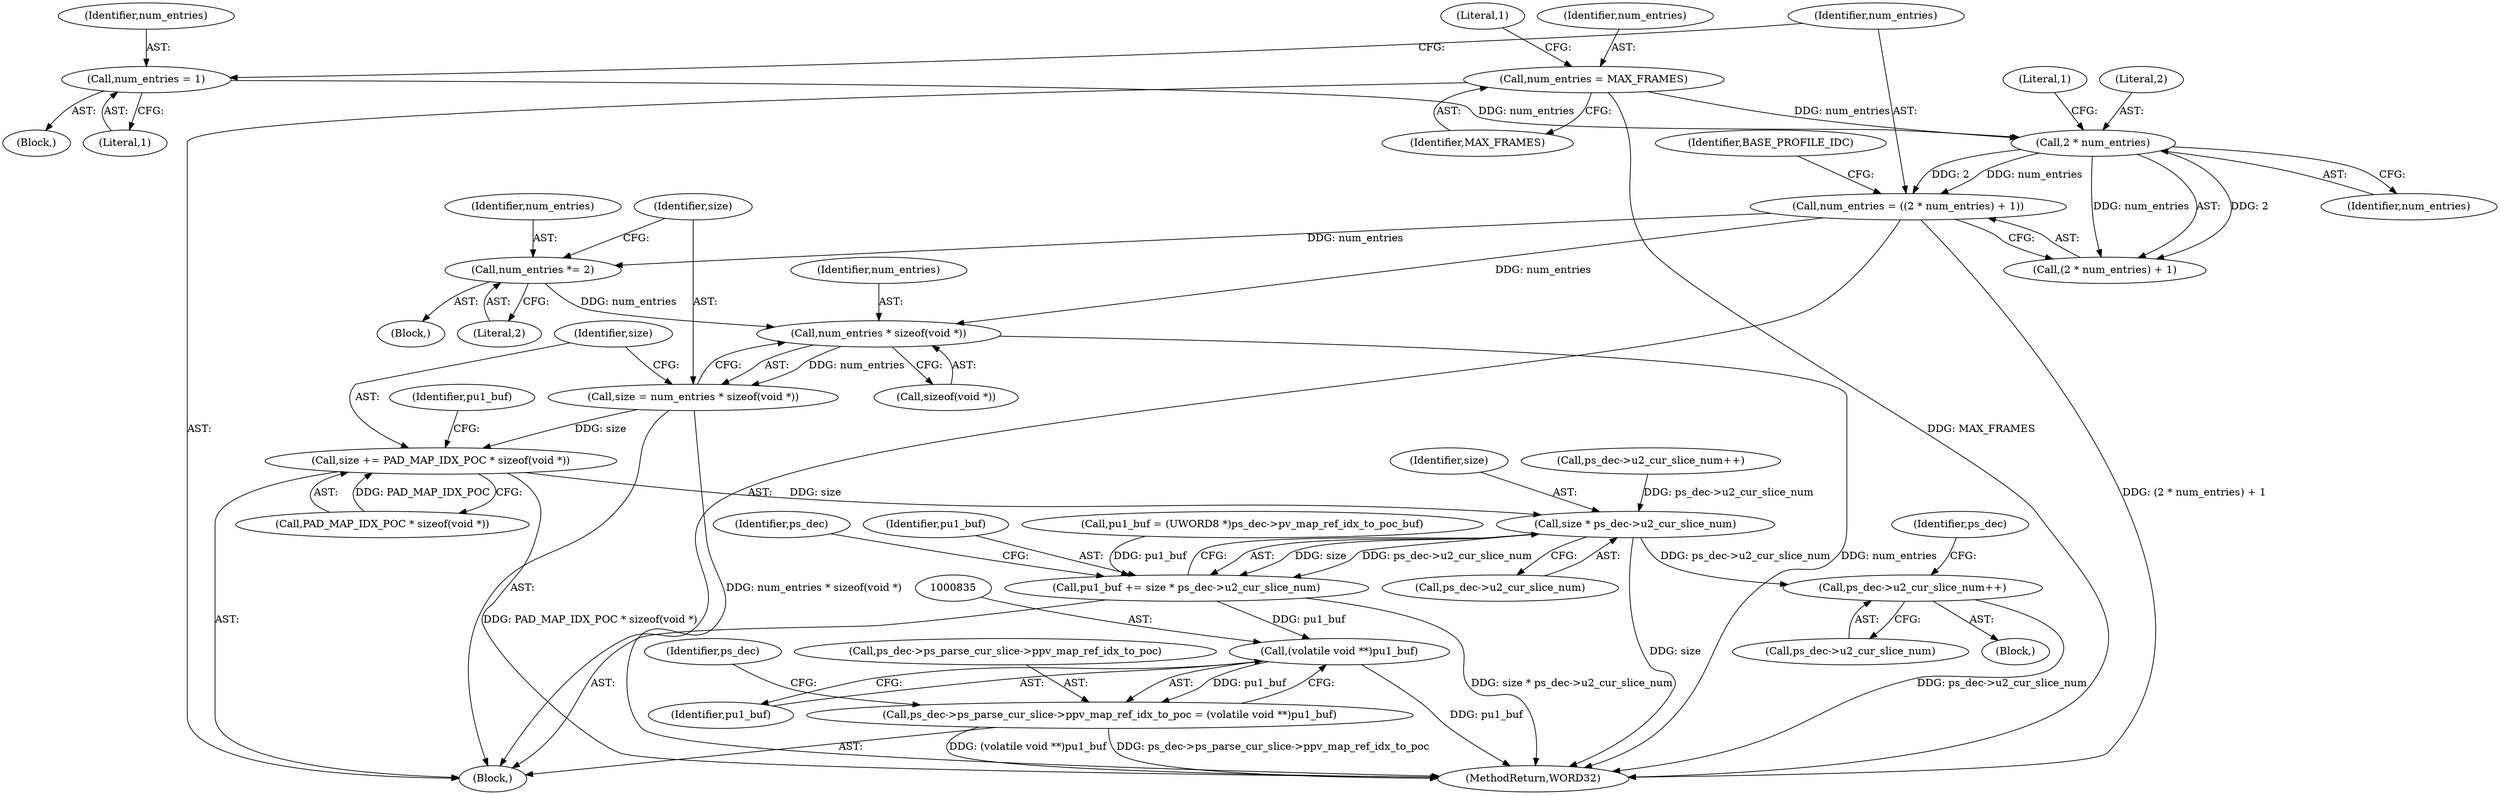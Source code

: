 digraph "0_Android_e629194c62a9a129ce378e08cb1059a8a53f1795_0@API" {
"1000804" [label="(Call,num_entries * sizeof(void *))"];
"1000799" [label="(Call,num_entries *= 2)"];
"1000783" [label="(Call,num_entries = ((2 * num_entries) + 1))"];
"1000786" [label="(Call,2 * num_entries)"];
"1000780" [label="(Call,num_entries = 1)"];
"1000762" [label="(Call,num_entries = MAX_FRAMES)"];
"1000802" [label="(Call,size = num_entries * sizeof(void *))"];
"1000808" [label="(Call,size += PAD_MAP_IDX_POC * sizeof(void *))"];
"1000823" [label="(Call,size * ps_dec->u2_cur_slice_num)"];
"1000821" [label="(Call,pu1_buf += size * ps_dec->u2_cur_slice_num)"];
"1000834" [label="(Call,(volatile void **)pu1_buf)"];
"1000828" [label="(Call,ps_dec->ps_parse_cur_slice->ppv_map_ref_idx_to_poc = (volatile void **)pu1_buf)"];
"1001310" [label="(Call,ps_dec->u2_cur_slice_num++)"];
"1000815" [label="(Identifier,pu1_buf)"];
"1000836" [label="(Identifier,pu1_buf)"];
"1000784" [label="(Identifier,num_entries)"];
"1000808" [label="(Call,size += PAD_MAP_IDX_POC * sizeof(void *))"];
"1000805" [label="(Identifier,num_entries)"];
"1000786" [label="(Call,2 * num_entries)"];
"1000785" [label="(Call,(2 * num_entries) + 1)"];
"1000781" [label="(Identifier,num_entries)"];
"1000783" [label="(Call,num_entries = ((2 * num_entries) + 1))"];
"1000831" [label="(Identifier,ps_dec)"];
"1000137" [label="(Block,)"];
"1001311" [label="(Call,ps_dec->u2_cur_slice_num)"];
"1000810" [label="(Call,PAD_MAP_IDX_POC * sizeof(void *))"];
"1000764" [label="(Identifier,MAX_FRAMES)"];
"1000792" [label="(Identifier,BASE_PROFILE_IDC)"];
"1000802" [label="(Call,size = num_entries * sizeof(void *))"];
"1000806" [label="(Call,sizeof(void *))"];
"1000798" [label="(Block,)"];
"1000779" [label="(Block,)"];
"1000823" [label="(Call,size * ps_dec->u2_cur_slice_num)"];
"1000825" [label="(Call,ps_dec->u2_cur_slice_num)"];
"1000828" [label="(Call,ps_dec->ps_parse_cur_slice->ppv_map_ref_idx_to_poc = (volatile void **)pu1_buf)"];
"1000788" [label="(Identifier,num_entries)"];
"1000824" [label="(Identifier,size)"];
"1000821" [label="(Call,pu1_buf += size * ps_dec->u2_cur_slice_num)"];
"1000758" [label="(Block,)"];
"1000768" [label="(Literal,1)"];
"1001310" [label="(Call,ps_dec->u2_cur_slice_num++)"];
"1000804" [label="(Call,num_entries * sizeof(void *))"];
"1000803" [label="(Identifier,size)"];
"1001358" [label="(MethodReturn,WORD32)"];
"1000763" [label="(Identifier,num_entries)"];
"1000762" [label="(Call,num_entries = MAX_FRAMES)"];
"1000809" [label="(Identifier,size)"];
"1000822" [label="(Identifier,pu1_buf)"];
"1000814" [label="(Call,pu1_buf = (UWORD8 *)ps_dec->pv_map_ref_idx_to_poc_buf)"];
"1001317" [label="(Identifier,ps_dec)"];
"1000782" [label="(Literal,1)"];
"1000834" [label="(Call,(volatile void **)pu1_buf)"];
"1000780" [label="(Call,num_entries = 1)"];
"1000840" [label="(Identifier,ps_dec)"];
"1000801" [label="(Literal,2)"];
"1000829" [label="(Call,ps_dec->ps_parse_cur_slice->ppv_map_ref_idx_to_poc)"];
"1000787" [label="(Literal,2)"];
"1000799" [label="(Call,num_entries *= 2)"];
"1000723" [label="(Call,ps_dec->u2_cur_slice_num++)"];
"1000800" [label="(Identifier,num_entries)"];
"1000789" [label="(Literal,1)"];
"1000804" -> "1000802"  [label="AST: "];
"1000804" -> "1000806"  [label="CFG: "];
"1000805" -> "1000804"  [label="AST: "];
"1000806" -> "1000804"  [label="AST: "];
"1000802" -> "1000804"  [label="CFG: "];
"1000804" -> "1001358"  [label="DDG: num_entries"];
"1000804" -> "1000802"  [label="DDG: num_entries"];
"1000799" -> "1000804"  [label="DDG: num_entries"];
"1000783" -> "1000804"  [label="DDG: num_entries"];
"1000799" -> "1000798"  [label="AST: "];
"1000799" -> "1000801"  [label="CFG: "];
"1000800" -> "1000799"  [label="AST: "];
"1000801" -> "1000799"  [label="AST: "];
"1000803" -> "1000799"  [label="CFG: "];
"1000783" -> "1000799"  [label="DDG: num_entries"];
"1000783" -> "1000758"  [label="AST: "];
"1000783" -> "1000785"  [label="CFG: "];
"1000784" -> "1000783"  [label="AST: "];
"1000785" -> "1000783"  [label="AST: "];
"1000792" -> "1000783"  [label="CFG: "];
"1000783" -> "1001358"  [label="DDG: (2 * num_entries) + 1"];
"1000786" -> "1000783"  [label="DDG: 2"];
"1000786" -> "1000783"  [label="DDG: num_entries"];
"1000786" -> "1000785"  [label="AST: "];
"1000786" -> "1000788"  [label="CFG: "];
"1000787" -> "1000786"  [label="AST: "];
"1000788" -> "1000786"  [label="AST: "];
"1000789" -> "1000786"  [label="CFG: "];
"1000786" -> "1000785"  [label="DDG: 2"];
"1000786" -> "1000785"  [label="DDG: num_entries"];
"1000780" -> "1000786"  [label="DDG: num_entries"];
"1000762" -> "1000786"  [label="DDG: num_entries"];
"1000780" -> "1000779"  [label="AST: "];
"1000780" -> "1000782"  [label="CFG: "];
"1000781" -> "1000780"  [label="AST: "];
"1000782" -> "1000780"  [label="AST: "];
"1000784" -> "1000780"  [label="CFG: "];
"1000762" -> "1000758"  [label="AST: "];
"1000762" -> "1000764"  [label="CFG: "];
"1000763" -> "1000762"  [label="AST: "];
"1000764" -> "1000762"  [label="AST: "];
"1000768" -> "1000762"  [label="CFG: "];
"1000762" -> "1001358"  [label="DDG: MAX_FRAMES"];
"1000802" -> "1000758"  [label="AST: "];
"1000803" -> "1000802"  [label="AST: "];
"1000809" -> "1000802"  [label="CFG: "];
"1000802" -> "1001358"  [label="DDG: num_entries * sizeof(void *)"];
"1000802" -> "1000808"  [label="DDG: size"];
"1000808" -> "1000758"  [label="AST: "];
"1000808" -> "1000810"  [label="CFG: "];
"1000809" -> "1000808"  [label="AST: "];
"1000810" -> "1000808"  [label="AST: "];
"1000815" -> "1000808"  [label="CFG: "];
"1000808" -> "1001358"  [label="DDG: PAD_MAP_IDX_POC * sizeof(void *)"];
"1000810" -> "1000808"  [label="DDG: PAD_MAP_IDX_POC"];
"1000808" -> "1000823"  [label="DDG: size"];
"1000823" -> "1000821"  [label="AST: "];
"1000823" -> "1000825"  [label="CFG: "];
"1000824" -> "1000823"  [label="AST: "];
"1000825" -> "1000823"  [label="AST: "];
"1000821" -> "1000823"  [label="CFG: "];
"1000823" -> "1001358"  [label="DDG: size"];
"1000823" -> "1000821"  [label="DDG: size"];
"1000823" -> "1000821"  [label="DDG: ps_dec->u2_cur_slice_num"];
"1000723" -> "1000823"  [label="DDG: ps_dec->u2_cur_slice_num"];
"1000823" -> "1001310"  [label="DDG: ps_dec->u2_cur_slice_num"];
"1000821" -> "1000758"  [label="AST: "];
"1000822" -> "1000821"  [label="AST: "];
"1000831" -> "1000821"  [label="CFG: "];
"1000821" -> "1001358"  [label="DDG: size * ps_dec->u2_cur_slice_num"];
"1000814" -> "1000821"  [label="DDG: pu1_buf"];
"1000821" -> "1000834"  [label="DDG: pu1_buf"];
"1000834" -> "1000828"  [label="AST: "];
"1000834" -> "1000836"  [label="CFG: "];
"1000835" -> "1000834"  [label="AST: "];
"1000836" -> "1000834"  [label="AST: "];
"1000828" -> "1000834"  [label="CFG: "];
"1000834" -> "1001358"  [label="DDG: pu1_buf"];
"1000834" -> "1000828"  [label="DDG: pu1_buf"];
"1000828" -> "1000758"  [label="AST: "];
"1000829" -> "1000828"  [label="AST: "];
"1000840" -> "1000828"  [label="CFG: "];
"1000828" -> "1001358"  [label="DDG: ps_dec->ps_parse_cur_slice->ppv_map_ref_idx_to_poc"];
"1000828" -> "1001358"  [label="DDG: (volatile void **)pu1_buf"];
"1001310" -> "1000137"  [label="AST: "];
"1001310" -> "1001311"  [label="CFG: "];
"1001311" -> "1001310"  [label="AST: "];
"1001317" -> "1001310"  [label="CFG: "];
"1001310" -> "1001358"  [label="DDG: ps_dec->u2_cur_slice_num"];
}
